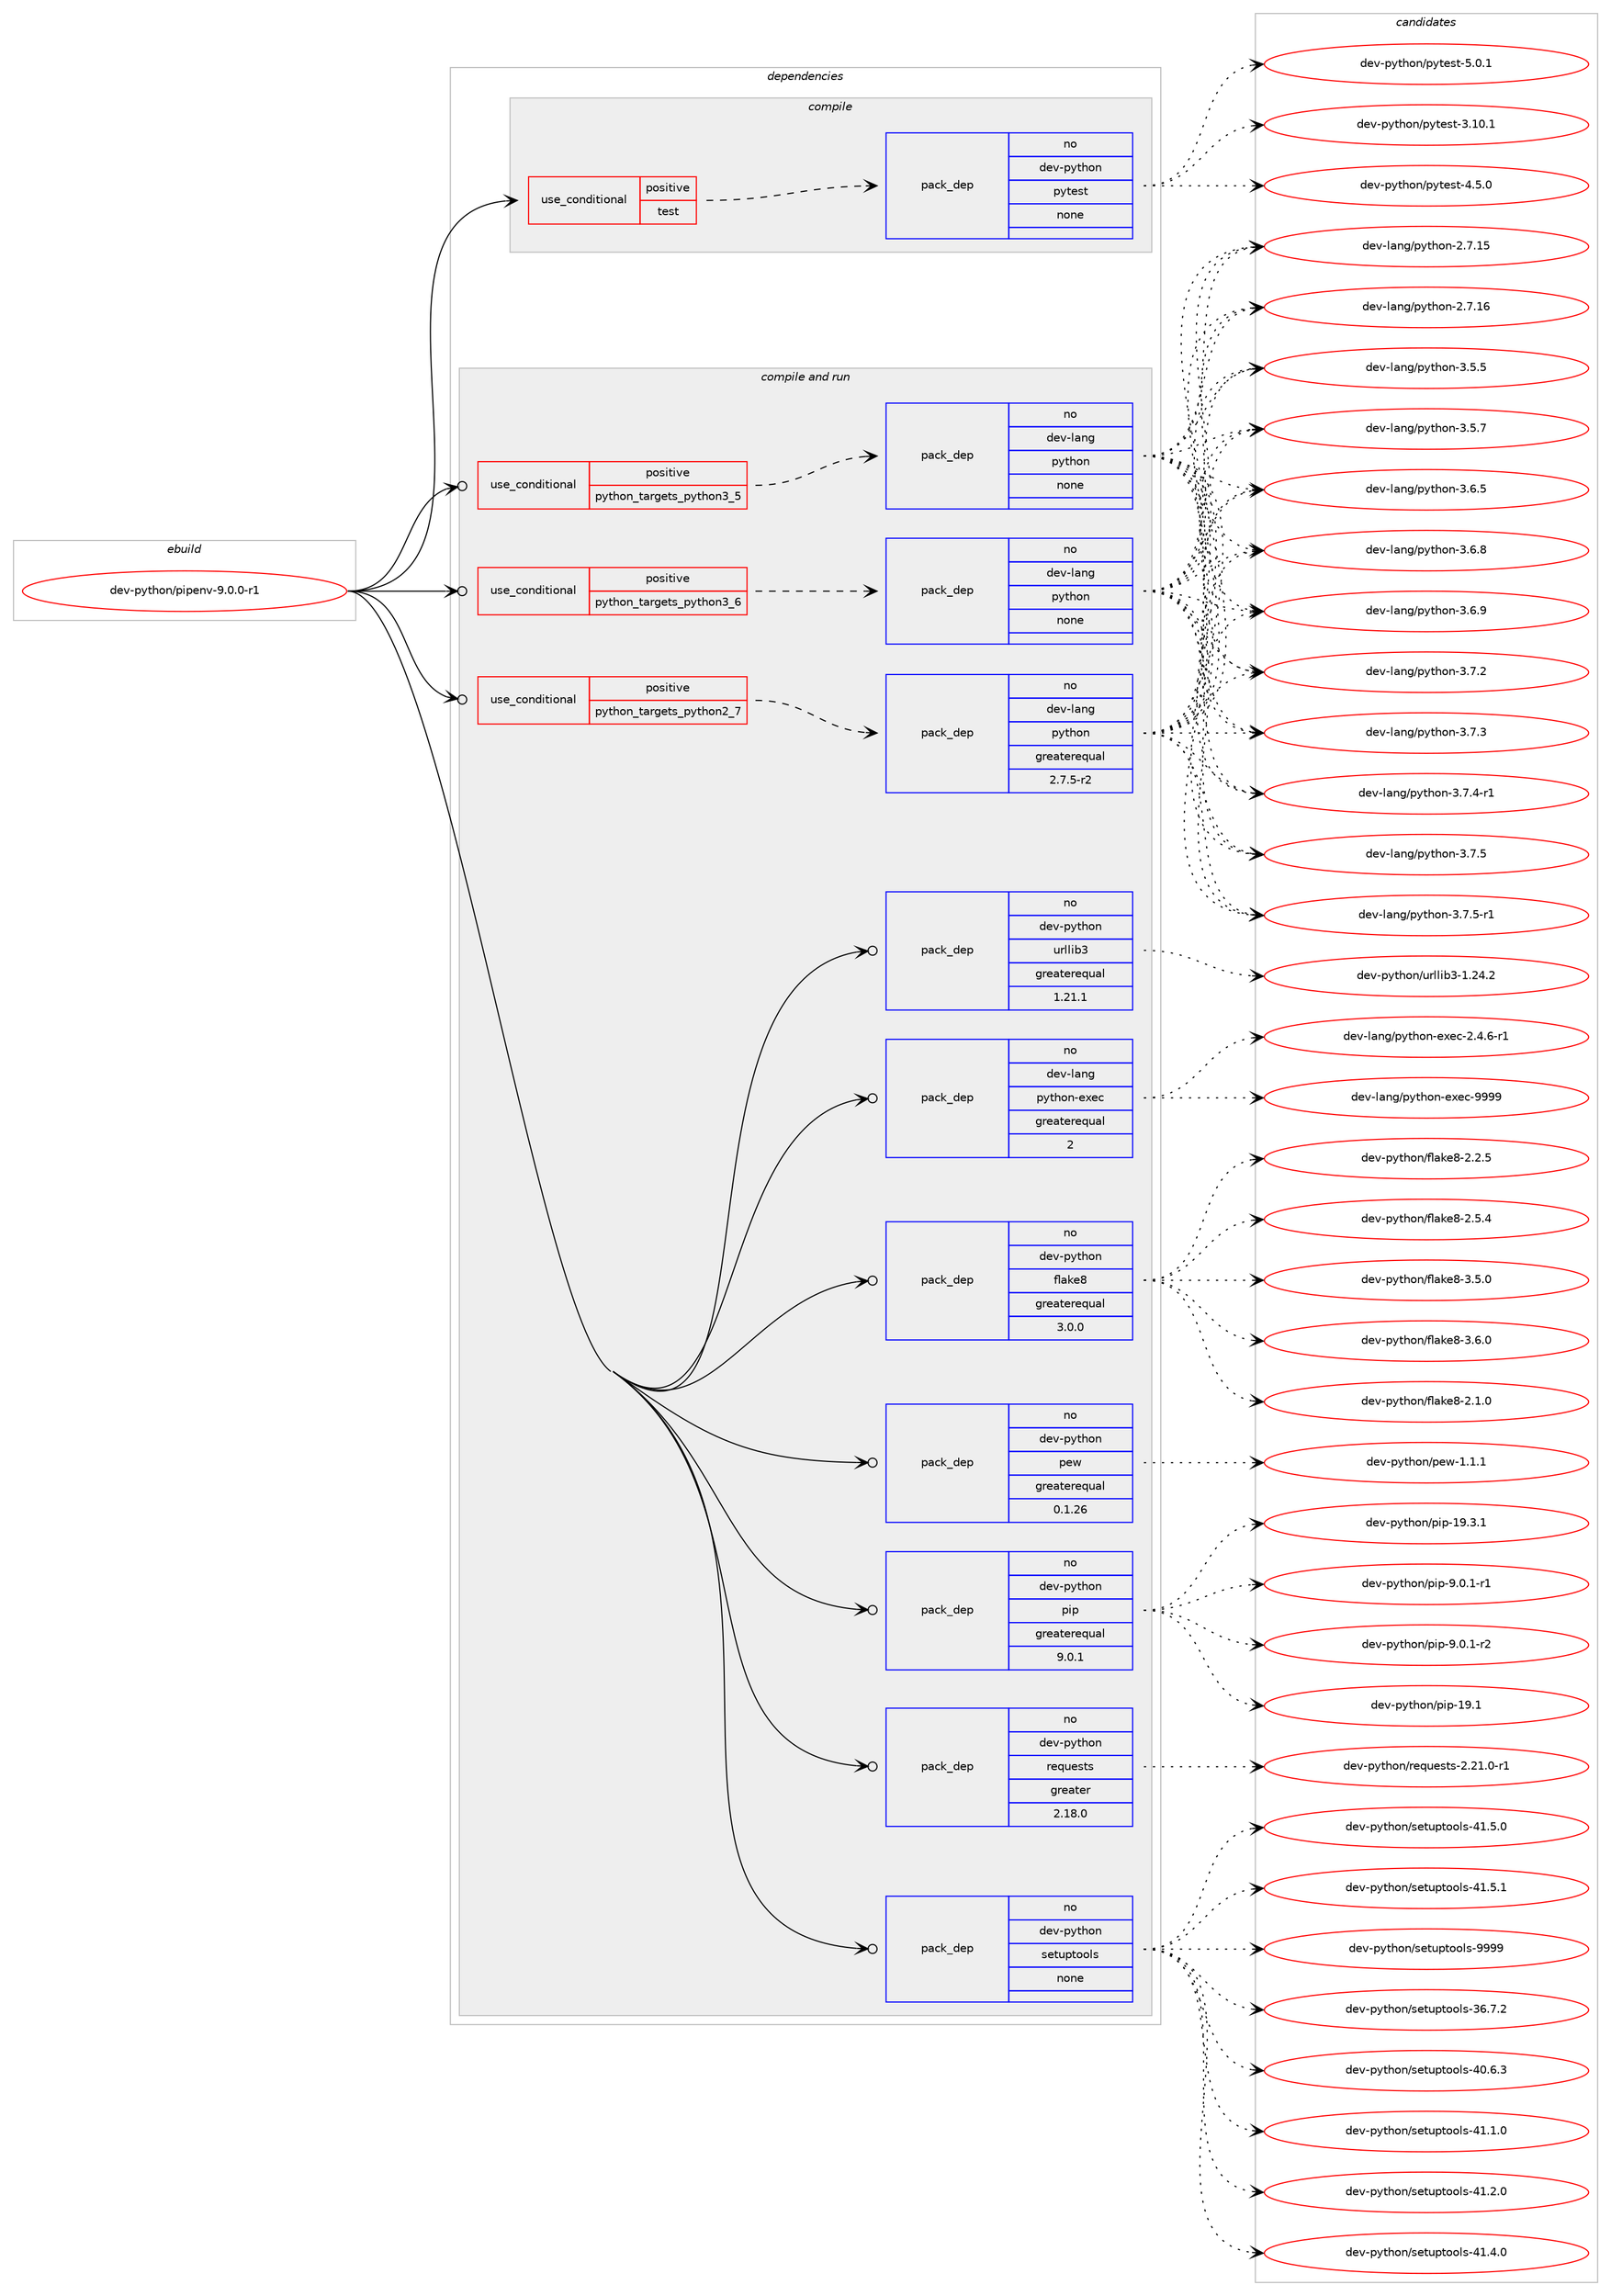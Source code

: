 digraph prolog {

# *************
# Graph options
# *************

newrank=true;
concentrate=true;
compound=true;
graph [rankdir=LR,fontname=Helvetica,fontsize=10,ranksep=1.5];#, ranksep=2.5, nodesep=0.2];
edge  [arrowhead=vee];
node  [fontname=Helvetica,fontsize=10];

# **********
# The ebuild
# **********

subgraph cluster_leftcol {
color=gray;
rank=same;
label=<<i>ebuild</i>>;
id [label="dev-python/pipenv-9.0.0-r1", color=red, width=4, href="../dev-python/pipenv-9.0.0-r1.svg"];
}

# ****************
# The dependencies
# ****************

subgraph cluster_midcol {
color=gray;
label=<<i>dependencies</i>>;
subgraph cluster_compile {
fillcolor="#eeeeee";
style=filled;
label=<<i>compile</i>>;
subgraph cond144622 {
dependency622265 [label=<<TABLE BORDER="0" CELLBORDER="1" CELLSPACING="0" CELLPADDING="4"><TR><TD ROWSPAN="3" CELLPADDING="10">use_conditional</TD></TR><TR><TD>positive</TD></TR><TR><TD>test</TD></TR></TABLE>>, shape=none, color=red];
subgraph pack465803 {
dependency622266 [label=<<TABLE BORDER="0" CELLBORDER="1" CELLSPACING="0" CELLPADDING="4" WIDTH="220"><TR><TD ROWSPAN="6" CELLPADDING="30">pack_dep</TD></TR><TR><TD WIDTH="110">no</TD></TR><TR><TD>dev-python</TD></TR><TR><TD>pytest</TD></TR><TR><TD>none</TD></TR><TR><TD></TD></TR></TABLE>>, shape=none, color=blue];
}
dependency622265:e -> dependency622266:w [weight=20,style="dashed",arrowhead="vee"];
}
id:e -> dependency622265:w [weight=20,style="solid",arrowhead="vee"];
}
subgraph cluster_compileandrun {
fillcolor="#eeeeee";
style=filled;
label=<<i>compile and run</i>>;
subgraph cond144623 {
dependency622267 [label=<<TABLE BORDER="0" CELLBORDER="1" CELLSPACING="0" CELLPADDING="4"><TR><TD ROWSPAN="3" CELLPADDING="10">use_conditional</TD></TR><TR><TD>positive</TD></TR><TR><TD>python_targets_python2_7</TD></TR></TABLE>>, shape=none, color=red];
subgraph pack465804 {
dependency622268 [label=<<TABLE BORDER="0" CELLBORDER="1" CELLSPACING="0" CELLPADDING="4" WIDTH="220"><TR><TD ROWSPAN="6" CELLPADDING="30">pack_dep</TD></TR><TR><TD WIDTH="110">no</TD></TR><TR><TD>dev-lang</TD></TR><TR><TD>python</TD></TR><TR><TD>greaterequal</TD></TR><TR><TD>2.7.5-r2</TD></TR></TABLE>>, shape=none, color=blue];
}
dependency622267:e -> dependency622268:w [weight=20,style="dashed",arrowhead="vee"];
}
id:e -> dependency622267:w [weight=20,style="solid",arrowhead="odotvee"];
subgraph cond144624 {
dependency622269 [label=<<TABLE BORDER="0" CELLBORDER="1" CELLSPACING="0" CELLPADDING="4"><TR><TD ROWSPAN="3" CELLPADDING="10">use_conditional</TD></TR><TR><TD>positive</TD></TR><TR><TD>python_targets_python3_5</TD></TR></TABLE>>, shape=none, color=red];
subgraph pack465805 {
dependency622270 [label=<<TABLE BORDER="0" CELLBORDER="1" CELLSPACING="0" CELLPADDING="4" WIDTH="220"><TR><TD ROWSPAN="6" CELLPADDING="30">pack_dep</TD></TR><TR><TD WIDTH="110">no</TD></TR><TR><TD>dev-lang</TD></TR><TR><TD>python</TD></TR><TR><TD>none</TD></TR><TR><TD></TD></TR></TABLE>>, shape=none, color=blue];
}
dependency622269:e -> dependency622270:w [weight=20,style="dashed",arrowhead="vee"];
}
id:e -> dependency622269:w [weight=20,style="solid",arrowhead="odotvee"];
subgraph cond144625 {
dependency622271 [label=<<TABLE BORDER="0" CELLBORDER="1" CELLSPACING="0" CELLPADDING="4"><TR><TD ROWSPAN="3" CELLPADDING="10">use_conditional</TD></TR><TR><TD>positive</TD></TR><TR><TD>python_targets_python3_6</TD></TR></TABLE>>, shape=none, color=red];
subgraph pack465806 {
dependency622272 [label=<<TABLE BORDER="0" CELLBORDER="1" CELLSPACING="0" CELLPADDING="4" WIDTH="220"><TR><TD ROWSPAN="6" CELLPADDING="30">pack_dep</TD></TR><TR><TD WIDTH="110">no</TD></TR><TR><TD>dev-lang</TD></TR><TR><TD>python</TD></TR><TR><TD>none</TD></TR><TR><TD></TD></TR></TABLE>>, shape=none, color=blue];
}
dependency622271:e -> dependency622272:w [weight=20,style="dashed",arrowhead="vee"];
}
id:e -> dependency622271:w [weight=20,style="solid",arrowhead="odotvee"];
subgraph pack465807 {
dependency622273 [label=<<TABLE BORDER="0" CELLBORDER="1" CELLSPACING="0" CELLPADDING="4" WIDTH="220"><TR><TD ROWSPAN="6" CELLPADDING="30">pack_dep</TD></TR><TR><TD WIDTH="110">no</TD></TR><TR><TD>dev-lang</TD></TR><TR><TD>python-exec</TD></TR><TR><TD>greaterequal</TD></TR><TR><TD>2</TD></TR></TABLE>>, shape=none, color=blue];
}
id:e -> dependency622273:w [weight=20,style="solid",arrowhead="odotvee"];
subgraph pack465808 {
dependency622274 [label=<<TABLE BORDER="0" CELLBORDER="1" CELLSPACING="0" CELLPADDING="4" WIDTH="220"><TR><TD ROWSPAN="6" CELLPADDING="30">pack_dep</TD></TR><TR><TD WIDTH="110">no</TD></TR><TR><TD>dev-python</TD></TR><TR><TD>flake8</TD></TR><TR><TD>greaterequal</TD></TR><TR><TD>3.0.0</TD></TR></TABLE>>, shape=none, color=blue];
}
id:e -> dependency622274:w [weight=20,style="solid",arrowhead="odotvee"];
subgraph pack465809 {
dependency622275 [label=<<TABLE BORDER="0" CELLBORDER="1" CELLSPACING="0" CELLPADDING="4" WIDTH="220"><TR><TD ROWSPAN="6" CELLPADDING="30">pack_dep</TD></TR><TR><TD WIDTH="110">no</TD></TR><TR><TD>dev-python</TD></TR><TR><TD>pew</TD></TR><TR><TD>greaterequal</TD></TR><TR><TD>0.1.26</TD></TR></TABLE>>, shape=none, color=blue];
}
id:e -> dependency622275:w [weight=20,style="solid",arrowhead="odotvee"];
subgraph pack465810 {
dependency622276 [label=<<TABLE BORDER="0" CELLBORDER="1" CELLSPACING="0" CELLPADDING="4" WIDTH="220"><TR><TD ROWSPAN="6" CELLPADDING="30">pack_dep</TD></TR><TR><TD WIDTH="110">no</TD></TR><TR><TD>dev-python</TD></TR><TR><TD>pip</TD></TR><TR><TD>greaterequal</TD></TR><TR><TD>9.0.1</TD></TR></TABLE>>, shape=none, color=blue];
}
id:e -> dependency622276:w [weight=20,style="solid",arrowhead="odotvee"];
subgraph pack465811 {
dependency622277 [label=<<TABLE BORDER="0" CELLBORDER="1" CELLSPACING="0" CELLPADDING="4" WIDTH="220"><TR><TD ROWSPAN="6" CELLPADDING="30">pack_dep</TD></TR><TR><TD WIDTH="110">no</TD></TR><TR><TD>dev-python</TD></TR><TR><TD>requests</TD></TR><TR><TD>greater</TD></TR><TR><TD>2.18.0</TD></TR></TABLE>>, shape=none, color=blue];
}
id:e -> dependency622277:w [weight=20,style="solid",arrowhead="odotvee"];
subgraph pack465812 {
dependency622278 [label=<<TABLE BORDER="0" CELLBORDER="1" CELLSPACING="0" CELLPADDING="4" WIDTH="220"><TR><TD ROWSPAN="6" CELLPADDING="30">pack_dep</TD></TR><TR><TD WIDTH="110">no</TD></TR><TR><TD>dev-python</TD></TR><TR><TD>setuptools</TD></TR><TR><TD>none</TD></TR><TR><TD></TD></TR></TABLE>>, shape=none, color=blue];
}
id:e -> dependency622278:w [weight=20,style="solid",arrowhead="odotvee"];
subgraph pack465813 {
dependency622279 [label=<<TABLE BORDER="0" CELLBORDER="1" CELLSPACING="0" CELLPADDING="4" WIDTH="220"><TR><TD ROWSPAN="6" CELLPADDING="30">pack_dep</TD></TR><TR><TD WIDTH="110">no</TD></TR><TR><TD>dev-python</TD></TR><TR><TD>urllib3</TD></TR><TR><TD>greaterequal</TD></TR><TR><TD>1.21.1</TD></TR></TABLE>>, shape=none, color=blue];
}
id:e -> dependency622279:w [weight=20,style="solid",arrowhead="odotvee"];
}
subgraph cluster_run {
fillcolor="#eeeeee";
style=filled;
label=<<i>run</i>>;
}
}

# **************
# The candidates
# **************

subgraph cluster_choices {
rank=same;
color=gray;
label=<<i>candidates</i>>;

subgraph choice465803 {
color=black;
nodesep=1;
choice100101118451121211161041111104711212111610111511645514649484649 [label="dev-python/pytest-3.10.1", color=red, width=4,href="../dev-python/pytest-3.10.1.svg"];
choice1001011184511212111610411111047112121116101115116455246534648 [label="dev-python/pytest-4.5.0", color=red, width=4,href="../dev-python/pytest-4.5.0.svg"];
choice1001011184511212111610411111047112121116101115116455346484649 [label="dev-python/pytest-5.0.1", color=red, width=4,href="../dev-python/pytest-5.0.1.svg"];
dependency622266:e -> choice100101118451121211161041111104711212111610111511645514649484649:w [style=dotted,weight="100"];
dependency622266:e -> choice1001011184511212111610411111047112121116101115116455246534648:w [style=dotted,weight="100"];
dependency622266:e -> choice1001011184511212111610411111047112121116101115116455346484649:w [style=dotted,weight="100"];
}
subgraph choice465804 {
color=black;
nodesep=1;
choice10010111845108971101034711212111610411111045504655464953 [label="dev-lang/python-2.7.15", color=red, width=4,href="../dev-lang/python-2.7.15.svg"];
choice10010111845108971101034711212111610411111045504655464954 [label="dev-lang/python-2.7.16", color=red, width=4,href="../dev-lang/python-2.7.16.svg"];
choice100101118451089711010347112121116104111110455146534653 [label="dev-lang/python-3.5.5", color=red, width=4,href="../dev-lang/python-3.5.5.svg"];
choice100101118451089711010347112121116104111110455146534655 [label="dev-lang/python-3.5.7", color=red, width=4,href="../dev-lang/python-3.5.7.svg"];
choice100101118451089711010347112121116104111110455146544653 [label="dev-lang/python-3.6.5", color=red, width=4,href="../dev-lang/python-3.6.5.svg"];
choice100101118451089711010347112121116104111110455146544656 [label="dev-lang/python-3.6.8", color=red, width=4,href="../dev-lang/python-3.6.8.svg"];
choice100101118451089711010347112121116104111110455146544657 [label="dev-lang/python-3.6.9", color=red, width=4,href="../dev-lang/python-3.6.9.svg"];
choice100101118451089711010347112121116104111110455146554650 [label="dev-lang/python-3.7.2", color=red, width=4,href="../dev-lang/python-3.7.2.svg"];
choice100101118451089711010347112121116104111110455146554651 [label="dev-lang/python-3.7.3", color=red, width=4,href="../dev-lang/python-3.7.3.svg"];
choice1001011184510897110103471121211161041111104551465546524511449 [label="dev-lang/python-3.7.4-r1", color=red, width=4,href="../dev-lang/python-3.7.4-r1.svg"];
choice100101118451089711010347112121116104111110455146554653 [label="dev-lang/python-3.7.5", color=red, width=4,href="../dev-lang/python-3.7.5.svg"];
choice1001011184510897110103471121211161041111104551465546534511449 [label="dev-lang/python-3.7.5-r1", color=red, width=4,href="../dev-lang/python-3.7.5-r1.svg"];
dependency622268:e -> choice10010111845108971101034711212111610411111045504655464953:w [style=dotted,weight="100"];
dependency622268:e -> choice10010111845108971101034711212111610411111045504655464954:w [style=dotted,weight="100"];
dependency622268:e -> choice100101118451089711010347112121116104111110455146534653:w [style=dotted,weight="100"];
dependency622268:e -> choice100101118451089711010347112121116104111110455146534655:w [style=dotted,weight="100"];
dependency622268:e -> choice100101118451089711010347112121116104111110455146544653:w [style=dotted,weight="100"];
dependency622268:e -> choice100101118451089711010347112121116104111110455146544656:w [style=dotted,weight="100"];
dependency622268:e -> choice100101118451089711010347112121116104111110455146544657:w [style=dotted,weight="100"];
dependency622268:e -> choice100101118451089711010347112121116104111110455146554650:w [style=dotted,weight="100"];
dependency622268:e -> choice100101118451089711010347112121116104111110455146554651:w [style=dotted,weight="100"];
dependency622268:e -> choice1001011184510897110103471121211161041111104551465546524511449:w [style=dotted,weight="100"];
dependency622268:e -> choice100101118451089711010347112121116104111110455146554653:w [style=dotted,weight="100"];
dependency622268:e -> choice1001011184510897110103471121211161041111104551465546534511449:w [style=dotted,weight="100"];
}
subgraph choice465805 {
color=black;
nodesep=1;
choice10010111845108971101034711212111610411111045504655464953 [label="dev-lang/python-2.7.15", color=red, width=4,href="../dev-lang/python-2.7.15.svg"];
choice10010111845108971101034711212111610411111045504655464954 [label="dev-lang/python-2.7.16", color=red, width=4,href="../dev-lang/python-2.7.16.svg"];
choice100101118451089711010347112121116104111110455146534653 [label="dev-lang/python-3.5.5", color=red, width=4,href="../dev-lang/python-3.5.5.svg"];
choice100101118451089711010347112121116104111110455146534655 [label="dev-lang/python-3.5.7", color=red, width=4,href="../dev-lang/python-3.5.7.svg"];
choice100101118451089711010347112121116104111110455146544653 [label="dev-lang/python-3.6.5", color=red, width=4,href="../dev-lang/python-3.6.5.svg"];
choice100101118451089711010347112121116104111110455146544656 [label="dev-lang/python-3.6.8", color=red, width=4,href="../dev-lang/python-3.6.8.svg"];
choice100101118451089711010347112121116104111110455146544657 [label="dev-lang/python-3.6.9", color=red, width=4,href="../dev-lang/python-3.6.9.svg"];
choice100101118451089711010347112121116104111110455146554650 [label="dev-lang/python-3.7.2", color=red, width=4,href="../dev-lang/python-3.7.2.svg"];
choice100101118451089711010347112121116104111110455146554651 [label="dev-lang/python-3.7.3", color=red, width=4,href="../dev-lang/python-3.7.3.svg"];
choice1001011184510897110103471121211161041111104551465546524511449 [label="dev-lang/python-3.7.4-r1", color=red, width=4,href="../dev-lang/python-3.7.4-r1.svg"];
choice100101118451089711010347112121116104111110455146554653 [label="dev-lang/python-3.7.5", color=red, width=4,href="../dev-lang/python-3.7.5.svg"];
choice1001011184510897110103471121211161041111104551465546534511449 [label="dev-lang/python-3.7.5-r1", color=red, width=4,href="../dev-lang/python-3.7.5-r1.svg"];
dependency622270:e -> choice10010111845108971101034711212111610411111045504655464953:w [style=dotted,weight="100"];
dependency622270:e -> choice10010111845108971101034711212111610411111045504655464954:w [style=dotted,weight="100"];
dependency622270:e -> choice100101118451089711010347112121116104111110455146534653:w [style=dotted,weight="100"];
dependency622270:e -> choice100101118451089711010347112121116104111110455146534655:w [style=dotted,weight="100"];
dependency622270:e -> choice100101118451089711010347112121116104111110455146544653:w [style=dotted,weight="100"];
dependency622270:e -> choice100101118451089711010347112121116104111110455146544656:w [style=dotted,weight="100"];
dependency622270:e -> choice100101118451089711010347112121116104111110455146544657:w [style=dotted,weight="100"];
dependency622270:e -> choice100101118451089711010347112121116104111110455146554650:w [style=dotted,weight="100"];
dependency622270:e -> choice100101118451089711010347112121116104111110455146554651:w [style=dotted,weight="100"];
dependency622270:e -> choice1001011184510897110103471121211161041111104551465546524511449:w [style=dotted,weight="100"];
dependency622270:e -> choice100101118451089711010347112121116104111110455146554653:w [style=dotted,weight="100"];
dependency622270:e -> choice1001011184510897110103471121211161041111104551465546534511449:w [style=dotted,weight="100"];
}
subgraph choice465806 {
color=black;
nodesep=1;
choice10010111845108971101034711212111610411111045504655464953 [label="dev-lang/python-2.7.15", color=red, width=4,href="../dev-lang/python-2.7.15.svg"];
choice10010111845108971101034711212111610411111045504655464954 [label="dev-lang/python-2.7.16", color=red, width=4,href="../dev-lang/python-2.7.16.svg"];
choice100101118451089711010347112121116104111110455146534653 [label="dev-lang/python-3.5.5", color=red, width=4,href="../dev-lang/python-3.5.5.svg"];
choice100101118451089711010347112121116104111110455146534655 [label="dev-lang/python-3.5.7", color=red, width=4,href="../dev-lang/python-3.5.7.svg"];
choice100101118451089711010347112121116104111110455146544653 [label="dev-lang/python-3.6.5", color=red, width=4,href="../dev-lang/python-3.6.5.svg"];
choice100101118451089711010347112121116104111110455146544656 [label="dev-lang/python-3.6.8", color=red, width=4,href="../dev-lang/python-3.6.8.svg"];
choice100101118451089711010347112121116104111110455146544657 [label="dev-lang/python-3.6.9", color=red, width=4,href="../dev-lang/python-3.6.9.svg"];
choice100101118451089711010347112121116104111110455146554650 [label="dev-lang/python-3.7.2", color=red, width=4,href="../dev-lang/python-3.7.2.svg"];
choice100101118451089711010347112121116104111110455146554651 [label="dev-lang/python-3.7.3", color=red, width=4,href="../dev-lang/python-3.7.3.svg"];
choice1001011184510897110103471121211161041111104551465546524511449 [label="dev-lang/python-3.7.4-r1", color=red, width=4,href="../dev-lang/python-3.7.4-r1.svg"];
choice100101118451089711010347112121116104111110455146554653 [label="dev-lang/python-3.7.5", color=red, width=4,href="../dev-lang/python-3.7.5.svg"];
choice1001011184510897110103471121211161041111104551465546534511449 [label="dev-lang/python-3.7.5-r1", color=red, width=4,href="../dev-lang/python-3.7.5-r1.svg"];
dependency622272:e -> choice10010111845108971101034711212111610411111045504655464953:w [style=dotted,weight="100"];
dependency622272:e -> choice10010111845108971101034711212111610411111045504655464954:w [style=dotted,weight="100"];
dependency622272:e -> choice100101118451089711010347112121116104111110455146534653:w [style=dotted,weight="100"];
dependency622272:e -> choice100101118451089711010347112121116104111110455146534655:w [style=dotted,weight="100"];
dependency622272:e -> choice100101118451089711010347112121116104111110455146544653:w [style=dotted,weight="100"];
dependency622272:e -> choice100101118451089711010347112121116104111110455146544656:w [style=dotted,weight="100"];
dependency622272:e -> choice100101118451089711010347112121116104111110455146544657:w [style=dotted,weight="100"];
dependency622272:e -> choice100101118451089711010347112121116104111110455146554650:w [style=dotted,weight="100"];
dependency622272:e -> choice100101118451089711010347112121116104111110455146554651:w [style=dotted,weight="100"];
dependency622272:e -> choice1001011184510897110103471121211161041111104551465546524511449:w [style=dotted,weight="100"];
dependency622272:e -> choice100101118451089711010347112121116104111110455146554653:w [style=dotted,weight="100"];
dependency622272:e -> choice1001011184510897110103471121211161041111104551465546534511449:w [style=dotted,weight="100"];
}
subgraph choice465807 {
color=black;
nodesep=1;
choice10010111845108971101034711212111610411111045101120101994550465246544511449 [label="dev-lang/python-exec-2.4.6-r1", color=red, width=4,href="../dev-lang/python-exec-2.4.6-r1.svg"];
choice10010111845108971101034711212111610411111045101120101994557575757 [label="dev-lang/python-exec-9999", color=red, width=4,href="../dev-lang/python-exec-9999.svg"];
dependency622273:e -> choice10010111845108971101034711212111610411111045101120101994550465246544511449:w [style=dotted,weight="100"];
dependency622273:e -> choice10010111845108971101034711212111610411111045101120101994557575757:w [style=dotted,weight="100"];
}
subgraph choice465808 {
color=black;
nodesep=1;
choice10010111845112121116104111110471021089710710156455046494648 [label="dev-python/flake8-2.1.0", color=red, width=4,href="../dev-python/flake8-2.1.0.svg"];
choice10010111845112121116104111110471021089710710156455046504653 [label="dev-python/flake8-2.2.5", color=red, width=4,href="../dev-python/flake8-2.2.5.svg"];
choice10010111845112121116104111110471021089710710156455046534652 [label="dev-python/flake8-2.5.4", color=red, width=4,href="../dev-python/flake8-2.5.4.svg"];
choice10010111845112121116104111110471021089710710156455146534648 [label="dev-python/flake8-3.5.0", color=red, width=4,href="../dev-python/flake8-3.5.0.svg"];
choice10010111845112121116104111110471021089710710156455146544648 [label="dev-python/flake8-3.6.0", color=red, width=4,href="../dev-python/flake8-3.6.0.svg"];
dependency622274:e -> choice10010111845112121116104111110471021089710710156455046494648:w [style=dotted,weight="100"];
dependency622274:e -> choice10010111845112121116104111110471021089710710156455046504653:w [style=dotted,weight="100"];
dependency622274:e -> choice10010111845112121116104111110471021089710710156455046534652:w [style=dotted,weight="100"];
dependency622274:e -> choice10010111845112121116104111110471021089710710156455146534648:w [style=dotted,weight="100"];
dependency622274:e -> choice10010111845112121116104111110471021089710710156455146544648:w [style=dotted,weight="100"];
}
subgraph choice465809 {
color=black;
nodesep=1;
choice1001011184511212111610411111047112101119454946494649 [label="dev-python/pew-1.1.1", color=red, width=4,href="../dev-python/pew-1.1.1.svg"];
dependency622275:e -> choice1001011184511212111610411111047112101119454946494649:w [style=dotted,weight="100"];
}
subgraph choice465810 {
color=black;
nodesep=1;
choice10010111845112121116104111110471121051124549574649 [label="dev-python/pip-19.1", color=red, width=4,href="../dev-python/pip-19.1.svg"];
choice100101118451121211161041111104711210511245495746514649 [label="dev-python/pip-19.3.1", color=red, width=4,href="../dev-python/pip-19.3.1.svg"];
choice10010111845112121116104111110471121051124557464846494511449 [label="dev-python/pip-9.0.1-r1", color=red, width=4,href="../dev-python/pip-9.0.1-r1.svg"];
choice10010111845112121116104111110471121051124557464846494511450 [label="dev-python/pip-9.0.1-r2", color=red, width=4,href="../dev-python/pip-9.0.1-r2.svg"];
dependency622276:e -> choice10010111845112121116104111110471121051124549574649:w [style=dotted,weight="100"];
dependency622276:e -> choice100101118451121211161041111104711210511245495746514649:w [style=dotted,weight="100"];
dependency622276:e -> choice10010111845112121116104111110471121051124557464846494511449:w [style=dotted,weight="100"];
dependency622276:e -> choice10010111845112121116104111110471121051124557464846494511450:w [style=dotted,weight="100"];
}
subgraph choice465811 {
color=black;
nodesep=1;
choice1001011184511212111610411111047114101113117101115116115455046504946484511449 [label="dev-python/requests-2.21.0-r1", color=red, width=4,href="../dev-python/requests-2.21.0-r1.svg"];
dependency622277:e -> choice1001011184511212111610411111047114101113117101115116115455046504946484511449:w [style=dotted,weight="100"];
}
subgraph choice465812 {
color=black;
nodesep=1;
choice100101118451121211161041111104711510111611711211611111110811545515446554650 [label="dev-python/setuptools-36.7.2", color=red, width=4,href="../dev-python/setuptools-36.7.2.svg"];
choice100101118451121211161041111104711510111611711211611111110811545524846544651 [label="dev-python/setuptools-40.6.3", color=red, width=4,href="../dev-python/setuptools-40.6.3.svg"];
choice100101118451121211161041111104711510111611711211611111110811545524946494648 [label="dev-python/setuptools-41.1.0", color=red, width=4,href="../dev-python/setuptools-41.1.0.svg"];
choice100101118451121211161041111104711510111611711211611111110811545524946504648 [label="dev-python/setuptools-41.2.0", color=red, width=4,href="../dev-python/setuptools-41.2.0.svg"];
choice100101118451121211161041111104711510111611711211611111110811545524946524648 [label="dev-python/setuptools-41.4.0", color=red, width=4,href="../dev-python/setuptools-41.4.0.svg"];
choice100101118451121211161041111104711510111611711211611111110811545524946534648 [label="dev-python/setuptools-41.5.0", color=red, width=4,href="../dev-python/setuptools-41.5.0.svg"];
choice100101118451121211161041111104711510111611711211611111110811545524946534649 [label="dev-python/setuptools-41.5.1", color=red, width=4,href="../dev-python/setuptools-41.5.1.svg"];
choice10010111845112121116104111110471151011161171121161111111081154557575757 [label="dev-python/setuptools-9999", color=red, width=4,href="../dev-python/setuptools-9999.svg"];
dependency622278:e -> choice100101118451121211161041111104711510111611711211611111110811545515446554650:w [style=dotted,weight="100"];
dependency622278:e -> choice100101118451121211161041111104711510111611711211611111110811545524846544651:w [style=dotted,weight="100"];
dependency622278:e -> choice100101118451121211161041111104711510111611711211611111110811545524946494648:w [style=dotted,weight="100"];
dependency622278:e -> choice100101118451121211161041111104711510111611711211611111110811545524946504648:w [style=dotted,weight="100"];
dependency622278:e -> choice100101118451121211161041111104711510111611711211611111110811545524946524648:w [style=dotted,weight="100"];
dependency622278:e -> choice100101118451121211161041111104711510111611711211611111110811545524946534648:w [style=dotted,weight="100"];
dependency622278:e -> choice100101118451121211161041111104711510111611711211611111110811545524946534649:w [style=dotted,weight="100"];
dependency622278:e -> choice10010111845112121116104111110471151011161171121161111111081154557575757:w [style=dotted,weight="100"];
}
subgraph choice465813 {
color=black;
nodesep=1;
choice1001011184511212111610411111047117114108108105985145494650524650 [label="dev-python/urllib3-1.24.2", color=red, width=4,href="../dev-python/urllib3-1.24.2.svg"];
dependency622279:e -> choice1001011184511212111610411111047117114108108105985145494650524650:w [style=dotted,weight="100"];
}
}

}

